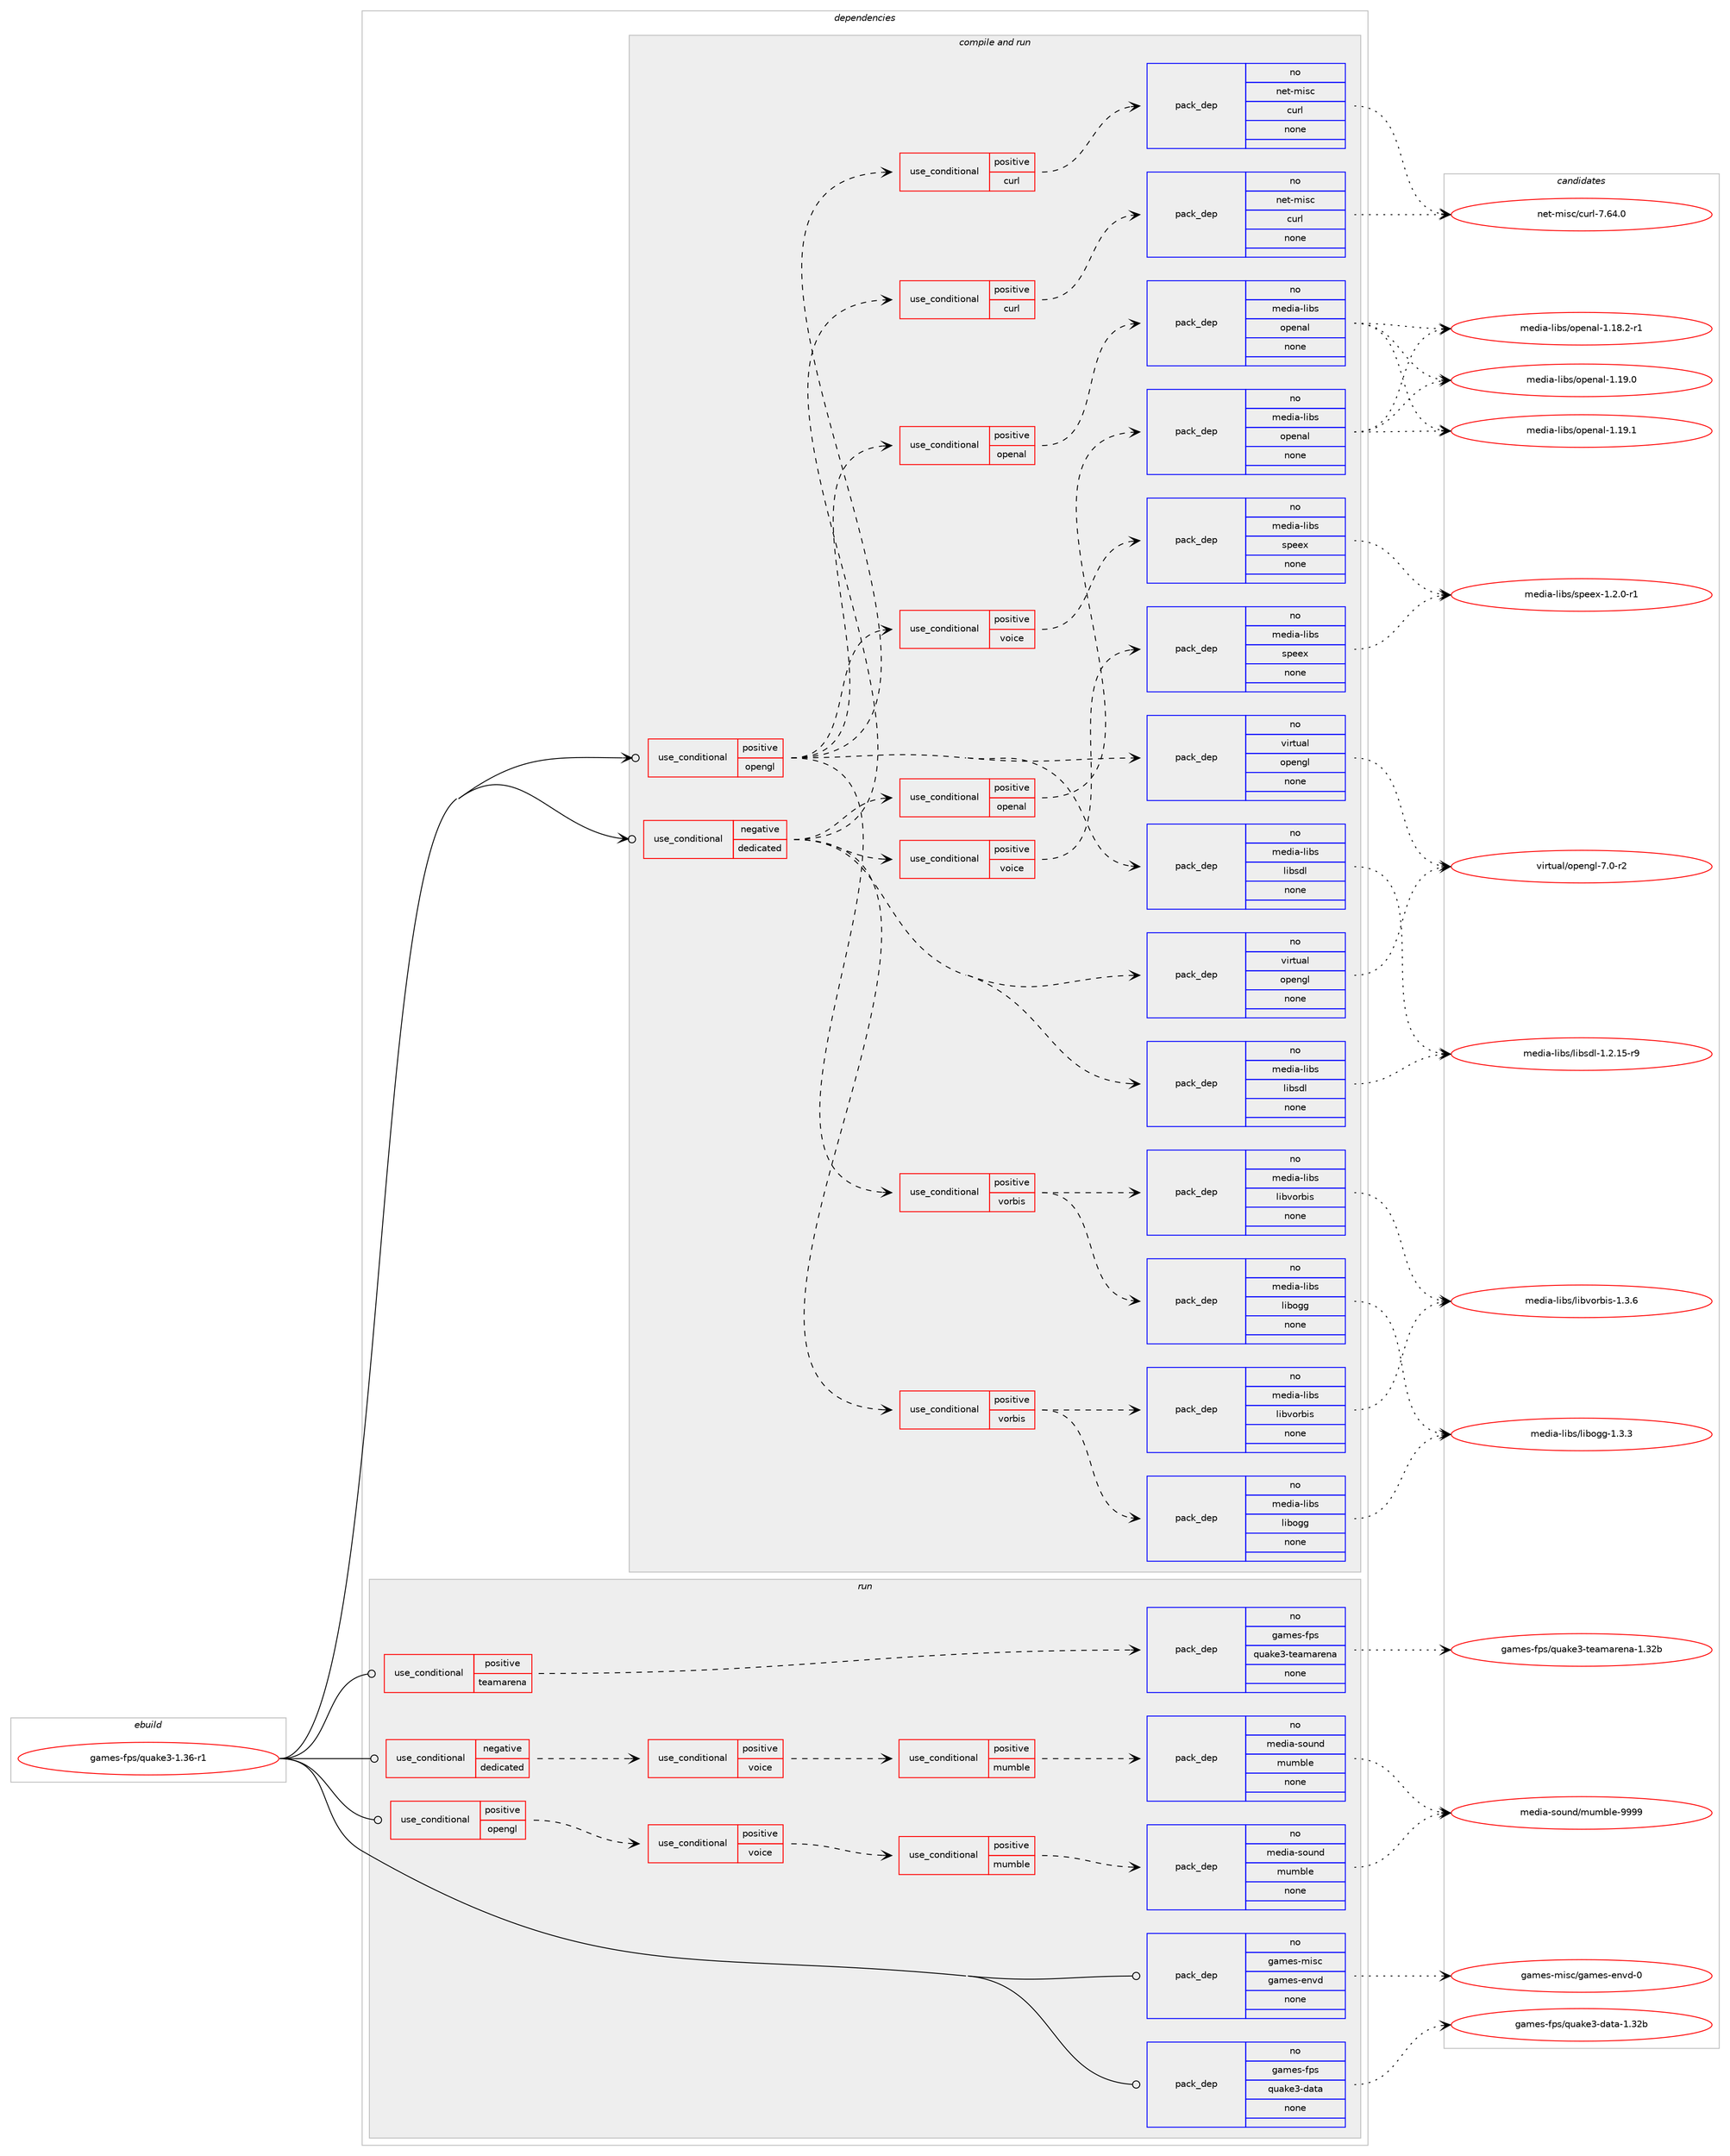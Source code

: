 digraph prolog {

# *************
# Graph options
# *************

newrank=true;
concentrate=true;
compound=true;
graph [rankdir=LR,fontname=Helvetica,fontsize=10,ranksep=1.5];#, ranksep=2.5, nodesep=0.2];
edge  [arrowhead=vee];
node  [fontname=Helvetica,fontsize=10];

# **********
# The ebuild
# **********

subgraph cluster_leftcol {
color=gray;
rank=same;
label=<<i>ebuild</i>>;
id [label="games-fps/quake3-1.36-r1", color=red, width=4, href="../games-fps/quake3-1.36-r1.svg"];
}

# ****************
# The dependencies
# ****************

subgraph cluster_midcol {
color=gray;
label=<<i>dependencies</i>>;
subgraph cluster_compile {
fillcolor="#eeeeee";
style=filled;
label=<<i>compile</i>>;
}
subgraph cluster_compileandrun {
fillcolor="#eeeeee";
style=filled;
label=<<i>compile and run</i>>;
subgraph cond426617 {
dependency1557438 [label=<<TABLE BORDER="0" CELLBORDER="1" CELLSPACING="0" CELLPADDING="4"><TR><TD ROWSPAN="3" CELLPADDING="10">use_conditional</TD></TR><TR><TD>negative</TD></TR><TR><TD>dedicated</TD></TR></TABLE>>, shape=none, color=red];
subgraph pack1106933 {
dependency1557439 [label=<<TABLE BORDER="0" CELLBORDER="1" CELLSPACING="0" CELLPADDING="4" WIDTH="220"><TR><TD ROWSPAN="6" CELLPADDING="30">pack_dep</TD></TR><TR><TD WIDTH="110">no</TD></TR><TR><TD>virtual</TD></TR><TR><TD>opengl</TD></TR><TR><TD>none</TD></TR><TR><TD></TD></TR></TABLE>>, shape=none, color=blue];
}
dependency1557438:e -> dependency1557439:w [weight=20,style="dashed",arrowhead="vee"];
subgraph pack1106934 {
dependency1557440 [label=<<TABLE BORDER="0" CELLBORDER="1" CELLSPACING="0" CELLPADDING="4" WIDTH="220"><TR><TD ROWSPAN="6" CELLPADDING="30">pack_dep</TD></TR><TR><TD WIDTH="110">no</TD></TR><TR><TD>media-libs</TD></TR><TR><TD>libsdl</TD></TR><TR><TD>none</TD></TR><TR><TD></TD></TR></TABLE>>, shape=none, color=blue];
}
dependency1557438:e -> dependency1557440:w [weight=20,style="dashed",arrowhead="vee"];
subgraph cond426618 {
dependency1557441 [label=<<TABLE BORDER="0" CELLBORDER="1" CELLSPACING="0" CELLPADDING="4"><TR><TD ROWSPAN="3" CELLPADDING="10">use_conditional</TD></TR><TR><TD>positive</TD></TR><TR><TD>openal</TD></TR></TABLE>>, shape=none, color=red];
subgraph pack1106935 {
dependency1557442 [label=<<TABLE BORDER="0" CELLBORDER="1" CELLSPACING="0" CELLPADDING="4" WIDTH="220"><TR><TD ROWSPAN="6" CELLPADDING="30">pack_dep</TD></TR><TR><TD WIDTH="110">no</TD></TR><TR><TD>media-libs</TD></TR><TR><TD>openal</TD></TR><TR><TD>none</TD></TR><TR><TD></TD></TR></TABLE>>, shape=none, color=blue];
}
dependency1557441:e -> dependency1557442:w [weight=20,style="dashed",arrowhead="vee"];
}
dependency1557438:e -> dependency1557441:w [weight=20,style="dashed",arrowhead="vee"];
subgraph cond426619 {
dependency1557443 [label=<<TABLE BORDER="0" CELLBORDER="1" CELLSPACING="0" CELLPADDING="4"><TR><TD ROWSPAN="3" CELLPADDING="10">use_conditional</TD></TR><TR><TD>positive</TD></TR><TR><TD>vorbis</TD></TR></TABLE>>, shape=none, color=red];
subgraph pack1106936 {
dependency1557444 [label=<<TABLE BORDER="0" CELLBORDER="1" CELLSPACING="0" CELLPADDING="4" WIDTH="220"><TR><TD ROWSPAN="6" CELLPADDING="30">pack_dep</TD></TR><TR><TD WIDTH="110">no</TD></TR><TR><TD>media-libs</TD></TR><TR><TD>libogg</TD></TR><TR><TD>none</TD></TR><TR><TD></TD></TR></TABLE>>, shape=none, color=blue];
}
dependency1557443:e -> dependency1557444:w [weight=20,style="dashed",arrowhead="vee"];
subgraph pack1106937 {
dependency1557445 [label=<<TABLE BORDER="0" CELLBORDER="1" CELLSPACING="0" CELLPADDING="4" WIDTH="220"><TR><TD ROWSPAN="6" CELLPADDING="30">pack_dep</TD></TR><TR><TD WIDTH="110">no</TD></TR><TR><TD>media-libs</TD></TR><TR><TD>libvorbis</TD></TR><TR><TD>none</TD></TR><TR><TD></TD></TR></TABLE>>, shape=none, color=blue];
}
dependency1557443:e -> dependency1557445:w [weight=20,style="dashed",arrowhead="vee"];
}
dependency1557438:e -> dependency1557443:w [weight=20,style="dashed",arrowhead="vee"];
subgraph cond426620 {
dependency1557446 [label=<<TABLE BORDER="0" CELLBORDER="1" CELLSPACING="0" CELLPADDING="4"><TR><TD ROWSPAN="3" CELLPADDING="10">use_conditional</TD></TR><TR><TD>positive</TD></TR><TR><TD>voice</TD></TR></TABLE>>, shape=none, color=red];
subgraph pack1106938 {
dependency1557447 [label=<<TABLE BORDER="0" CELLBORDER="1" CELLSPACING="0" CELLPADDING="4" WIDTH="220"><TR><TD ROWSPAN="6" CELLPADDING="30">pack_dep</TD></TR><TR><TD WIDTH="110">no</TD></TR><TR><TD>media-libs</TD></TR><TR><TD>speex</TD></TR><TR><TD>none</TD></TR><TR><TD></TD></TR></TABLE>>, shape=none, color=blue];
}
dependency1557446:e -> dependency1557447:w [weight=20,style="dashed",arrowhead="vee"];
}
dependency1557438:e -> dependency1557446:w [weight=20,style="dashed",arrowhead="vee"];
subgraph cond426621 {
dependency1557448 [label=<<TABLE BORDER="0" CELLBORDER="1" CELLSPACING="0" CELLPADDING="4"><TR><TD ROWSPAN="3" CELLPADDING="10">use_conditional</TD></TR><TR><TD>positive</TD></TR><TR><TD>curl</TD></TR></TABLE>>, shape=none, color=red];
subgraph pack1106939 {
dependency1557449 [label=<<TABLE BORDER="0" CELLBORDER="1" CELLSPACING="0" CELLPADDING="4" WIDTH="220"><TR><TD ROWSPAN="6" CELLPADDING="30">pack_dep</TD></TR><TR><TD WIDTH="110">no</TD></TR><TR><TD>net-misc</TD></TR><TR><TD>curl</TD></TR><TR><TD>none</TD></TR><TR><TD></TD></TR></TABLE>>, shape=none, color=blue];
}
dependency1557448:e -> dependency1557449:w [weight=20,style="dashed",arrowhead="vee"];
}
dependency1557438:e -> dependency1557448:w [weight=20,style="dashed",arrowhead="vee"];
}
id:e -> dependency1557438:w [weight=20,style="solid",arrowhead="odotvee"];
subgraph cond426622 {
dependency1557450 [label=<<TABLE BORDER="0" CELLBORDER="1" CELLSPACING="0" CELLPADDING="4"><TR><TD ROWSPAN="3" CELLPADDING="10">use_conditional</TD></TR><TR><TD>positive</TD></TR><TR><TD>opengl</TD></TR></TABLE>>, shape=none, color=red];
subgraph pack1106940 {
dependency1557451 [label=<<TABLE BORDER="0" CELLBORDER="1" CELLSPACING="0" CELLPADDING="4" WIDTH="220"><TR><TD ROWSPAN="6" CELLPADDING="30">pack_dep</TD></TR><TR><TD WIDTH="110">no</TD></TR><TR><TD>virtual</TD></TR><TR><TD>opengl</TD></TR><TR><TD>none</TD></TR><TR><TD></TD></TR></TABLE>>, shape=none, color=blue];
}
dependency1557450:e -> dependency1557451:w [weight=20,style="dashed",arrowhead="vee"];
subgraph pack1106941 {
dependency1557452 [label=<<TABLE BORDER="0" CELLBORDER="1" CELLSPACING="0" CELLPADDING="4" WIDTH="220"><TR><TD ROWSPAN="6" CELLPADDING="30">pack_dep</TD></TR><TR><TD WIDTH="110">no</TD></TR><TR><TD>media-libs</TD></TR><TR><TD>libsdl</TD></TR><TR><TD>none</TD></TR><TR><TD></TD></TR></TABLE>>, shape=none, color=blue];
}
dependency1557450:e -> dependency1557452:w [weight=20,style="dashed",arrowhead="vee"];
subgraph cond426623 {
dependency1557453 [label=<<TABLE BORDER="0" CELLBORDER="1" CELLSPACING="0" CELLPADDING="4"><TR><TD ROWSPAN="3" CELLPADDING="10">use_conditional</TD></TR><TR><TD>positive</TD></TR><TR><TD>openal</TD></TR></TABLE>>, shape=none, color=red];
subgraph pack1106942 {
dependency1557454 [label=<<TABLE BORDER="0" CELLBORDER="1" CELLSPACING="0" CELLPADDING="4" WIDTH="220"><TR><TD ROWSPAN="6" CELLPADDING="30">pack_dep</TD></TR><TR><TD WIDTH="110">no</TD></TR><TR><TD>media-libs</TD></TR><TR><TD>openal</TD></TR><TR><TD>none</TD></TR><TR><TD></TD></TR></TABLE>>, shape=none, color=blue];
}
dependency1557453:e -> dependency1557454:w [weight=20,style="dashed",arrowhead="vee"];
}
dependency1557450:e -> dependency1557453:w [weight=20,style="dashed",arrowhead="vee"];
subgraph cond426624 {
dependency1557455 [label=<<TABLE BORDER="0" CELLBORDER="1" CELLSPACING="0" CELLPADDING="4"><TR><TD ROWSPAN="3" CELLPADDING="10">use_conditional</TD></TR><TR><TD>positive</TD></TR><TR><TD>vorbis</TD></TR></TABLE>>, shape=none, color=red];
subgraph pack1106943 {
dependency1557456 [label=<<TABLE BORDER="0" CELLBORDER="1" CELLSPACING="0" CELLPADDING="4" WIDTH="220"><TR><TD ROWSPAN="6" CELLPADDING="30">pack_dep</TD></TR><TR><TD WIDTH="110">no</TD></TR><TR><TD>media-libs</TD></TR><TR><TD>libogg</TD></TR><TR><TD>none</TD></TR><TR><TD></TD></TR></TABLE>>, shape=none, color=blue];
}
dependency1557455:e -> dependency1557456:w [weight=20,style="dashed",arrowhead="vee"];
subgraph pack1106944 {
dependency1557457 [label=<<TABLE BORDER="0" CELLBORDER="1" CELLSPACING="0" CELLPADDING="4" WIDTH="220"><TR><TD ROWSPAN="6" CELLPADDING="30">pack_dep</TD></TR><TR><TD WIDTH="110">no</TD></TR><TR><TD>media-libs</TD></TR><TR><TD>libvorbis</TD></TR><TR><TD>none</TD></TR><TR><TD></TD></TR></TABLE>>, shape=none, color=blue];
}
dependency1557455:e -> dependency1557457:w [weight=20,style="dashed",arrowhead="vee"];
}
dependency1557450:e -> dependency1557455:w [weight=20,style="dashed",arrowhead="vee"];
subgraph cond426625 {
dependency1557458 [label=<<TABLE BORDER="0" CELLBORDER="1" CELLSPACING="0" CELLPADDING="4"><TR><TD ROWSPAN="3" CELLPADDING="10">use_conditional</TD></TR><TR><TD>positive</TD></TR><TR><TD>voice</TD></TR></TABLE>>, shape=none, color=red];
subgraph pack1106945 {
dependency1557459 [label=<<TABLE BORDER="0" CELLBORDER="1" CELLSPACING="0" CELLPADDING="4" WIDTH="220"><TR><TD ROWSPAN="6" CELLPADDING="30">pack_dep</TD></TR><TR><TD WIDTH="110">no</TD></TR><TR><TD>media-libs</TD></TR><TR><TD>speex</TD></TR><TR><TD>none</TD></TR><TR><TD></TD></TR></TABLE>>, shape=none, color=blue];
}
dependency1557458:e -> dependency1557459:w [weight=20,style="dashed",arrowhead="vee"];
}
dependency1557450:e -> dependency1557458:w [weight=20,style="dashed",arrowhead="vee"];
subgraph cond426626 {
dependency1557460 [label=<<TABLE BORDER="0" CELLBORDER="1" CELLSPACING="0" CELLPADDING="4"><TR><TD ROWSPAN="3" CELLPADDING="10">use_conditional</TD></TR><TR><TD>positive</TD></TR><TR><TD>curl</TD></TR></TABLE>>, shape=none, color=red];
subgraph pack1106946 {
dependency1557461 [label=<<TABLE BORDER="0" CELLBORDER="1" CELLSPACING="0" CELLPADDING="4" WIDTH="220"><TR><TD ROWSPAN="6" CELLPADDING="30">pack_dep</TD></TR><TR><TD WIDTH="110">no</TD></TR><TR><TD>net-misc</TD></TR><TR><TD>curl</TD></TR><TR><TD>none</TD></TR><TR><TD></TD></TR></TABLE>>, shape=none, color=blue];
}
dependency1557460:e -> dependency1557461:w [weight=20,style="dashed",arrowhead="vee"];
}
dependency1557450:e -> dependency1557460:w [weight=20,style="dashed",arrowhead="vee"];
}
id:e -> dependency1557450:w [weight=20,style="solid",arrowhead="odotvee"];
}
subgraph cluster_run {
fillcolor="#eeeeee";
style=filled;
label=<<i>run</i>>;
subgraph cond426627 {
dependency1557462 [label=<<TABLE BORDER="0" CELLBORDER="1" CELLSPACING="0" CELLPADDING="4"><TR><TD ROWSPAN="3" CELLPADDING="10">use_conditional</TD></TR><TR><TD>negative</TD></TR><TR><TD>dedicated</TD></TR></TABLE>>, shape=none, color=red];
subgraph cond426628 {
dependency1557463 [label=<<TABLE BORDER="0" CELLBORDER="1" CELLSPACING="0" CELLPADDING="4"><TR><TD ROWSPAN="3" CELLPADDING="10">use_conditional</TD></TR><TR><TD>positive</TD></TR><TR><TD>voice</TD></TR></TABLE>>, shape=none, color=red];
subgraph cond426629 {
dependency1557464 [label=<<TABLE BORDER="0" CELLBORDER="1" CELLSPACING="0" CELLPADDING="4"><TR><TD ROWSPAN="3" CELLPADDING="10">use_conditional</TD></TR><TR><TD>positive</TD></TR><TR><TD>mumble</TD></TR></TABLE>>, shape=none, color=red];
subgraph pack1106947 {
dependency1557465 [label=<<TABLE BORDER="0" CELLBORDER="1" CELLSPACING="0" CELLPADDING="4" WIDTH="220"><TR><TD ROWSPAN="6" CELLPADDING="30">pack_dep</TD></TR><TR><TD WIDTH="110">no</TD></TR><TR><TD>media-sound</TD></TR><TR><TD>mumble</TD></TR><TR><TD>none</TD></TR><TR><TD></TD></TR></TABLE>>, shape=none, color=blue];
}
dependency1557464:e -> dependency1557465:w [weight=20,style="dashed",arrowhead="vee"];
}
dependency1557463:e -> dependency1557464:w [weight=20,style="dashed",arrowhead="vee"];
}
dependency1557462:e -> dependency1557463:w [weight=20,style="dashed",arrowhead="vee"];
}
id:e -> dependency1557462:w [weight=20,style="solid",arrowhead="odot"];
subgraph cond426630 {
dependency1557466 [label=<<TABLE BORDER="0" CELLBORDER="1" CELLSPACING="0" CELLPADDING="4"><TR><TD ROWSPAN="3" CELLPADDING="10">use_conditional</TD></TR><TR><TD>positive</TD></TR><TR><TD>opengl</TD></TR></TABLE>>, shape=none, color=red];
subgraph cond426631 {
dependency1557467 [label=<<TABLE BORDER="0" CELLBORDER="1" CELLSPACING="0" CELLPADDING="4"><TR><TD ROWSPAN="3" CELLPADDING="10">use_conditional</TD></TR><TR><TD>positive</TD></TR><TR><TD>voice</TD></TR></TABLE>>, shape=none, color=red];
subgraph cond426632 {
dependency1557468 [label=<<TABLE BORDER="0" CELLBORDER="1" CELLSPACING="0" CELLPADDING="4"><TR><TD ROWSPAN="3" CELLPADDING="10">use_conditional</TD></TR><TR><TD>positive</TD></TR><TR><TD>mumble</TD></TR></TABLE>>, shape=none, color=red];
subgraph pack1106948 {
dependency1557469 [label=<<TABLE BORDER="0" CELLBORDER="1" CELLSPACING="0" CELLPADDING="4" WIDTH="220"><TR><TD ROWSPAN="6" CELLPADDING="30">pack_dep</TD></TR><TR><TD WIDTH="110">no</TD></TR><TR><TD>media-sound</TD></TR><TR><TD>mumble</TD></TR><TR><TD>none</TD></TR><TR><TD></TD></TR></TABLE>>, shape=none, color=blue];
}
dependency1557468:e -> dependency1557469:w [weight=20,style="dashed",arrowhead="vee"];
}
dependency1557467:e -> dependency1557468:w [weight=20,style="dashed",arrowhead="vee"];
}
dependency1557466:e -> dependency1557467:w [weight=20,style="dashed",arrowhead="vee"];
}
id:e -> dependency1557466:w [weight=20,style="solid",arrowhead="odot"];
subgraph cond426633 {
dependency1557470 [label=<<TABLE BORDER="0" CELLBORDER="1" CELLSPACING="0" CELLPADDING="4"><TR><TD ROWSPAN="3" CELLPADDING="10">use_conditional</TD></TR><TR><TD>positive</TD></TR><TR><TD>teamarena</TD></TR></TABLE>>, shape=none, color=red];
subgraph pack1106949 {
dependency1557471 [label=<<TABLE BORDER="0" CELLBORDER="1" CELLSPACING="0" CELLPADDING="4" WIDTH="220"><TR><TD ROWSPAN="6" CELLPADDING="30">pack_dep</TD></TR><TR><TD WIDTH="110">no</TD></TR><TR><TD>games-fps</TD></TR><TR><TD>quake3-teamarena</TD></TR><TR><TD>none</TD></TR><TR><TD></TD></TR></TABLE>>, shape=none, color=blue];
}
dependency1557470:e -> dependency1557471:w [weight=20,style="dashed",arrowhead="vee"];
}
id:e -> dependency1557470:w [weight=20,style="solid",arrowhead="odot"];
subgraph pack1106950 {
dependency1557472 [label=<<TABLE BORDER="0" CELLBORDER="1" CELLSPACING="0" CELLPADDING="4" WIDTH="220"><TR><TD ROWSPAN="6" CELLPADDING="30">pack_dep</TD></TR><TR><TD WIDTH="110">no</TD></TR><TR><TD>games-fps</TD></TR><TR><TD>quake3-data</TD></TR><TR><TD>none</TD></TR><TR><TD></TD></TR></TABLE>>, shape=none, color=blue];
}
id:e -> dependency1557472:w [weight=20,style="solid",arrowhead="odot"];
subgraph pack1106951 {
dependency1557473 [label=<<TABLE BORDER="0" CELLBORDER="1" CELLSPACING="0" CELLPADDING="4" WIDTH="220"><TR><TD ROWSPAN="6" CELLPADDING="30">pack_dep</TD></TR><TR><TD WIDTH="110">no</TD></TR><TR><TD>games-misc</TD></TR><TR><TD>games-envd</TD></TR><TR><TD>none</TD></TR><TR><TD></TD></TR></TABLE>>, shape=none, color=blue];
}
id:e -> dependency1557473:w [weight=20,style="solid",arrowhead="odot"];
}
}

# **************
# The candidates
# **************

subgraph cluster_choices {
rank=same;
color=gray;
label=<<i>candidates</i>>;

subgraph choice1106933 {
color=black;
nodesep=1;
choice1181051141161179710847111112101110103108455546484511450 [label="virtual/opengl-7.0-r2", color=red, width=4,href="../virtual/opengl-7.0-r2.svg"];
dependency1557439:e -> choice1181051141161179710847111112101110103108455546484511450:w [style=dotted,weight="100"];
}
subgraph choice1106934 {
color=black;
nodesep=1;
choice1091011001059745108105981154710810598115100108454946504649534511457 [label="media-libs/libsdl-1.2.15-r9", color=red, width=4,href="../media-libs/libsdl-1.2.15-r9.svg"];
dependency1557440:e -> choice1091011001059745108105981154710810598115100108454946504649534511457:w [style=dotted,weight="100"];
}
subgraph choice1106935 {
color=black;
nodesep=1;
choice1091011001059745108105981154711111210111097108454946495646504511449 [label="media-libs/openal-1.18.2-r1", color=red, width=4,href="../media-libs/openal-1.18.2-r1.svg"];
choice109101100105974510810598115471111121011109710845494649574648 [label="media-libs/openal-1.19.0", color=red, width=4,href="../media-libs/openal-1.19.0.svg"];
choice109101100105974510810598115471111121011109710845494649574649 [label="media-libs/openal-1.19.1", color=red, width=4,href="../media-libs/openal-1.19.1.svg"];
dependency1557442:e -> choice1091011001059745108105981154711111210111097108454946495646504511449:w [style=dotted,weight="100"];
dependency1557442:e -> choice109101100105974510810598115471111121011109710845494649574648:w [style=dotted,weight="100"];
dependency1557442:e -> choice109101100105974510810598115471111121011109710845494649574649:w [style=dotted,weight="100"];
}
subgraph choice1106936 {
color=black;
nodesep=1;
choice1091011001059745108105981154710810598111103103454946514651 [label="media-libs/libogg-1.3.3", color=red, width=4,href="../media-libs/libogg-1.3.3.svg"];
dependency1557444:e -> choice1091011001059745108105981154710810598111103103454946514651:w [style=dotted,weight="100"];
}
subgraph choice1106937 {
color=black;
nodesep=1;
choice109101100105974510810598115471081059811811111498105115454946514654 [label="media-libs/libvorbis-1.3.6", color=red, width=4,href="../media-libs/libvorbis-1.3.6.svg"];
dependency1557445:e -> choice109101100105974510810598115471081059811811111498105115454946514654:w [style=dotted,weight="100"];
}
subgraph choice1106938 {
color=black;
nodesep=1;
choice109101100105974510810598115471151121011011204549465046484511449 [label="media-libs/speex-1.2.0-r1", color=red, width=4,href="../media-libs/speex-1.2.0-r1.svg"];
dependency1557447:e -> choice109101100105974510810598115471151121011011204549465046484511449:w [style=dotted,weight="100"];
}
subgraph choice1106939 {
color=black;
nodesep=1;
choice1101011164510910511599479911711410845554654524648 [label="net-misc/curl-7.64.0", color=red, width=4,href="../net-misc/curl-7.64.0.svg"];
dependency1557449:e -> choice1101011164510910511599479911711410845554654524648:w [style=dotted,weight="100"];
}
subgraph choice1106940 {
color=black;
nodesep=1;
choice1181051141161179710847111112101110103108455546484511450 [label="virtual/opengl-7.0-r2", color=red, width=4,href="../virtual/opengl-7.0-r2.svg"];
dependency1557451:e -> choice1181051141161179710847111112101110103108455546484511450:w [style=dotted,weight="100"];
}
subgraph choice1106941 {
color=black;
nodesep=1;
choice1091011001059745108105981154710810598115100108454946504649534511457 [label="media-libs/libsdl-1.2.15-r9", color=red, width=4,href="../media-libs/libsdl-1.2.15-r9.svg"];
dependency1557452:e -> choice1091011001059745108105981154710810598115100108454946504649534511457:w [style=dotted,weight="100"];
}
subgraph choice1106942 {
color=black;
nodesep=1;
choice1091011001059745108105981154711111210111097108454946495646504511449 [label="media-libs/openal-1.18.2-r1", color=red, width=4,href="../media-libs/openal-1.18.2-r1.svg"];
choice109101100105974510810598115471111121011109710845494649574648 [label="media-libs/openal-1.19.0", color=red, width=4,href="../media-libs/openal-1.19.0.svg"];
choice109101100105974510810598115471111121011109710845494649574649 [label="media-libs/openal-1.19.1", color=red, width=4,href="../media-libs/openal-1.19.1.svg"];
dependency1557454:e -> choice1091011001059745108105981154711111210111097108454946495646504511449:w [style=dotted,weight="100"];
dependency1557454:e -> choice109101100105974510810598115471111121011109710845494649574648:w [style=dotted,weight="100"];
dependency1557454:e -> choice109101100105974510810598115471111121011109710845494649574649:w [style=dotted,weight="100"];
}
subgraph choice1106943 {
color=black;
nodesep=1;
choice1091011001059745108105981154710810598111103103454946514651 [label="media-libs/libogg-1.3.3", color=red, width=4,href="../media-libs/libogg-1.3.3.svg"];
dependency1557456:e -> choice1091011001059745108105981154710810598111103103454946514651:w [style=dotted,weight="100"];
}
subgraph choice1106944 {
color=black;
nodesep=1;
choice109101100105974510810598115471081059811811111498105115454946514654 [label="media-libs/libvorbis-1.3.6", color=red, width=4,href="../media-libs/libvorbis-1.3.6.svg"];
dependency1557457:e -> choice109101100105974510810598115471081059811811111498105115454946514654:w [style=dotted,weight="100"];
}
subgraph choice1106945 {
color=black;
nodesep=1;
choice109101100105974510810598115471151121011011204549465046484511449 [label="media-libs/speex-1.2.0-r1", color=red, width=4,href="../media-libs/speex-1.2.0-r1.svg"];
dependency1557459:e -> choice109101100105974510810598115471151121011011204549465046484511449:w [style=dotted,weight="100"];
}
subgraph choice1106946 {
color=black;
nodesep=1;
choice1101011164510910511599479911711410845554654524648 [label="net-misc/curl-7.64.0", color=red, width=4,href="../net-misc/curl-7.64.0.svg"];
dependency1557461:e -> choice1101011164510910511599479911711410845554654524648:w [style=dotted,weight="100"];
}
subgraph choice1106947 {
color=black;
nodesep=1;
choice109101100105974511511111711010047109117109981081014557575757 [label="media-sound/mumble-9999", color=red, width=4,href="../media-sound/mumble-9999.svg"];
dependency1557465:e -> choice109101100105974511511111711010047109117109981081014557575757:w [style=dotted,weight="100"];
}
subgraph choice1106948 {
color=black;
nodesep=1;
choice109101100105974511511111711010047109117109981081014557575757 [label="media-sound/mumble-9999", color=red, width=4,href="../media-sound/mumble-9999.svg"];
dependency1557469:e -> choice109101100105974511511111711010047109117109981081014557575757:w [style=dotted,weight="100"];
}
subgraph choice1106949 {
color=black;
nodesep=1;
choice103971091011154510211211547113117971071015145116101971099711410111097454946515098 [label="games-fps/quake3-teamarena-1.32b", color=red, width=4,href="../games-fps/quake3-teamarena-1.32b.svg"];
dependency1557471:e -> choice103971091011154510211211547113117971071015145116101971099711410111097454946515098:w [style=dotted,weight="100"];
}
subgraph choice1106950 {
color=black;
nodesep=1;
choice1039710910111545102112115471131179710710151451009711697454946515098 [label="games-fps/quake3-data-1.32b", color=red, width=4,href="../games-fps/quake3-data-1.32b.svg"];
dependency1557472:e -> choice1039710910111545102112115471131179710710151451009711697454946515098:w [style=dotted,weight="100"];
}
subgraph choice1106951 {
color=black;
nodesep=1;
choice1039710910111545109105115994710397109101115451011101181004548 [label="games-misc/games-envd-0", color=red, width=4,href="../games-misc/games-envd-0.svg"];
dependency1557473:e -> choice1039710910111545109105115994710397109101115451011101181004548:w [style=dotted,weight="100"];
}
}

}
